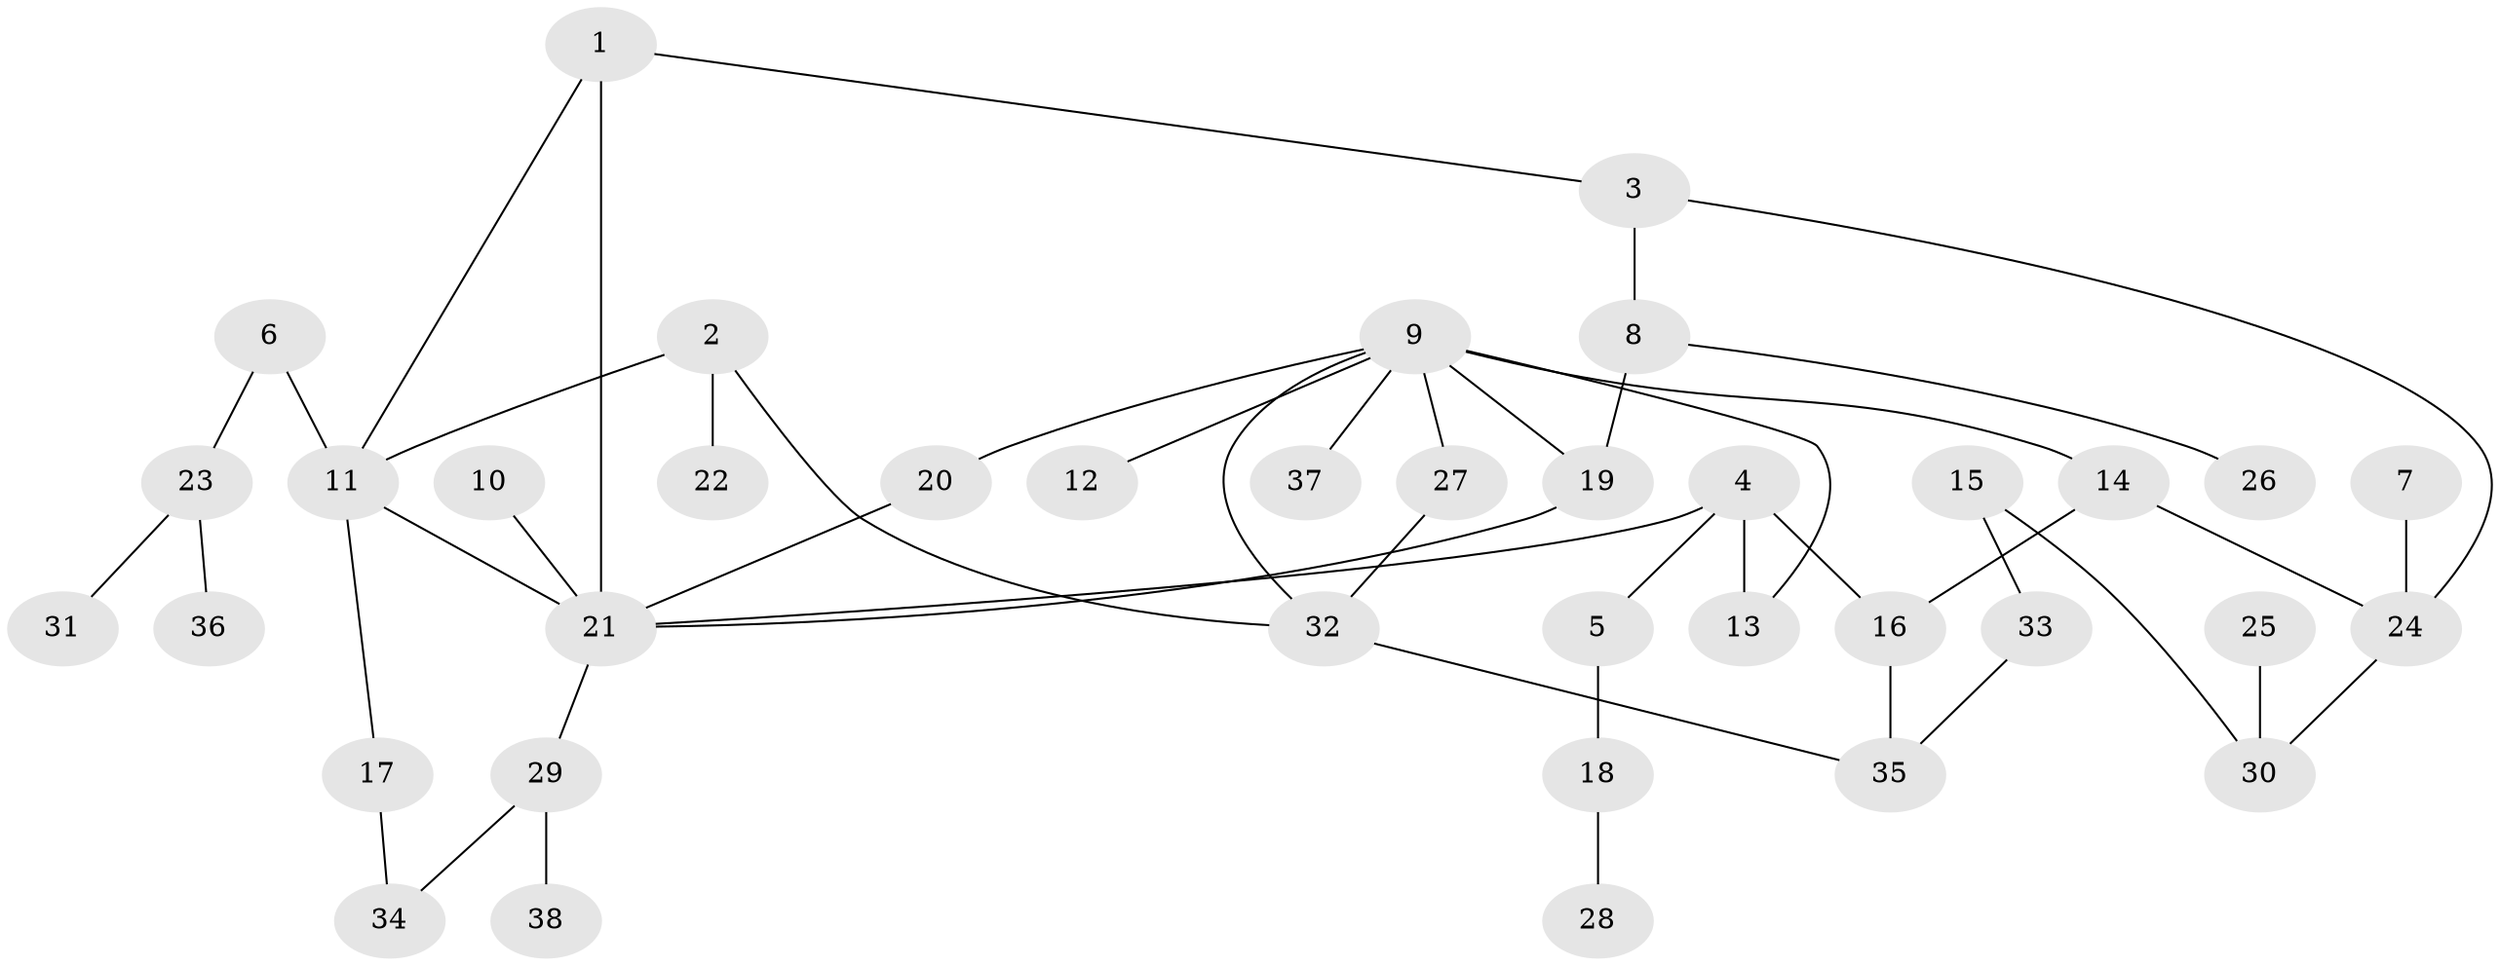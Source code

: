 // original degree distribution, {5: 0.04838709677419355, 3: 0.1774193548387097, 8: 0.016129032258064516, 2: 0.2903225806451613, 4: 0.08064516129032258, 1: 0.3709677419354839, 9: 0.016129032258064516}
// Generated by graph-tools (version 1.1) at 2025/36/03/04/25 23:36:02]
// undirected, 38 vertices, 48 edges
graph export_dot {
  node [color=gray90,style=filled];
  1;
  2;
  3;
  4;
  5;
  6;
  7;
  8;
  9;
  10;
  11;
  12;
  13;
  14;
  15;
  16;
  17;
  18;
  19;
  20;
  21;
  22;
  23;
  24;
  25;
  26;
  27;
  28;
  29;
  30;
  31;
  32;
  33;
  34;
  35;
  36;
  37;
  38;
  1 -- 3 [weight=1.0];
  1 -- 11 [weight=1.0];
  1 -- 21 [weight=1.0];
  2 -- 11 [weight=1.0];
  2 -- 22 [weight=1.0];
  2 -- 32 [weight=1.0];
  3 -- 8 [weight=1.0];
  3 -- 24 [weight=1.0];
  4 -- 5 [weight=1.0];
  4 -- 13 [weight=1.0];
  4 -- 16 [weight=1.0];
  4 -- 21 [weight=1.0];
  5 -- 18 [weight=1.0];
  6 -- 11 [weight=1.0];
  6 -- 23 [weight=1.0];
  7 -- 24 [weight=1.0];
  8 -- 19 [weight=1.0];
  8 -- 26 [weight=1.0];
  9 -- 12 [weight=1.0];
  9 -- 13 [weight=1.0];
  9 -- 14 [weight=1.0];
  9 -- 19 [weight=1.0];
  9 -- 20 [weight=1.0];
  9 -- 27 [weight=1.0];
  9 -- 32 [weight=1.0];
  9 -- 37 [weight=1.0];
  10 -- 21 [weight=1.0];
  11 -- 17 [weight=1.0];
  11 -- 21 [weight=1.0];
  14 -- 16 [weight=1.0];
  14 -- 24 [weight=1.0];
  15 -- 30 [weight=1.0];
  15 -- 33 [weight=1.0];
  16 -- 35 [weight=1.0];
  17 -- 34 [weight=1.0];
  18 -- 28 [weight=1.0];
  19 -- 21 [weight=1.0];
  20 -- 21 [weight=1.0];
  21 -- 29 [weight=1.0];
  23 -- 31 [weight=1.0];
  23 -- 36 [weight=1.0];
  24 -- 30 [weight=1.0];
  25 -- 30 [weight=1.0];
  27 -- 32 [weight=1.0];
  29 -- 34 [weight=1.0];
  29 -- 38 [weight=1.0];
  32 -- 35 [weight=1.0];
  33 -- 35 [weight=1.0];
}
